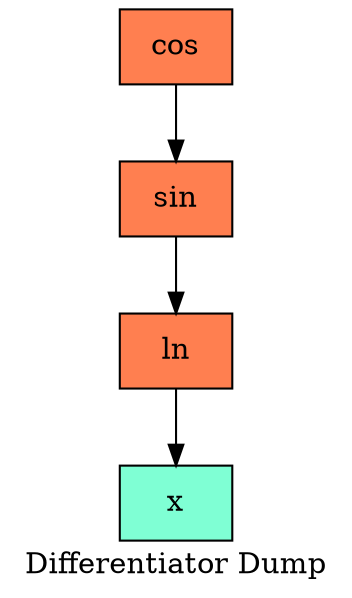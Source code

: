   digraph tree  {
  node[   shape     = "Mrecord",  style     = "filled",  fillcolor = "aqua",  fontcolor = "#000000",  margin    = "0.075"];
  rankdir   = "TB";

  label     = "Differentiator Dump";
"node0" [shape = "record", label = "{cos}", fillcolor = "coral"]
"node1" [shape = "record", label = "{sin}", fillcolor = "coral"]
"node2" [shape = "record", label = "{ln}", fillcolor = "coral"]
"node3" [shape = "record", label = "{x}", fillcolor = "aquamarine"]
"node2" -> "node3"
"node1" -> "node2"
"node0" -> "node1"
  }